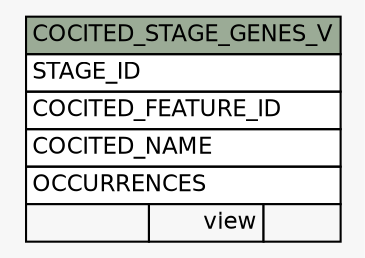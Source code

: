// dot 2.38.0 on Windows 10 10.0
// SchemaSpy rev Unknown
digraph "COCITED_STAGE_GENES_V" {
  graph [
    rankdir="RL"
    bgcolor="#f7f7f7"
    nodesep="0.18"
    ranksep="0.46"
    fontname="Helvetica"
    fontsize="11"
  ];
  node [
    fontname="Helvetica"
    fontsize="11"
    shape="plaintext"
  ];
  edge [
    arrowsize="0.8"
  ];
  "COCITED_STAGE_GENES_V" [
    label=<
    <TABLE BORDER="0" CELLBORDER="1" CELLSPACING="0" BGCOLOR="#ffffff">
      <TR><TD COLSPAN="3" BGCOLOR="#9bab96" ALIGN="CENTER">COCITED_STAGE_GENES_V</TD></TR>
      <TR><TD PORT="STAGE_ID" COLSPAN="3" ALIGN="LEFT">STAGE_ID</TD></TR>
      <TR><TD PORT="COCITED_FEATURE_ID" COLSPAN="3" ALIGN="LEFT">COCITED_FEATURE_ID</TD></TR>
      <TR><TD PORT="COCITED_NAME" COLSPAN="3" ALIGN="LEFT">COCITED_NAME</TD></TR>
      <TR><TD PORT="OCCURRENCES" COLSPAN="3" ALIGN="LEFT">OCCURRENCES</TD></TR>
      <TR><TD ALIGN="LEFT" BGCOLOR="#f7f7f7">  </TD><TD ALIGN="RIGHT" BGCOLOR="#f7f7f7">view</TD><TD ALIGN="RIGHT" BGCOLOR="#f7f7f7">  </TD></TR>
    </TABLE>>
    URL="tables/COCITED_STAGE_GENES_V.html"
    tooltip="COCITED_STAGE_GENES_V"
  ];
}
